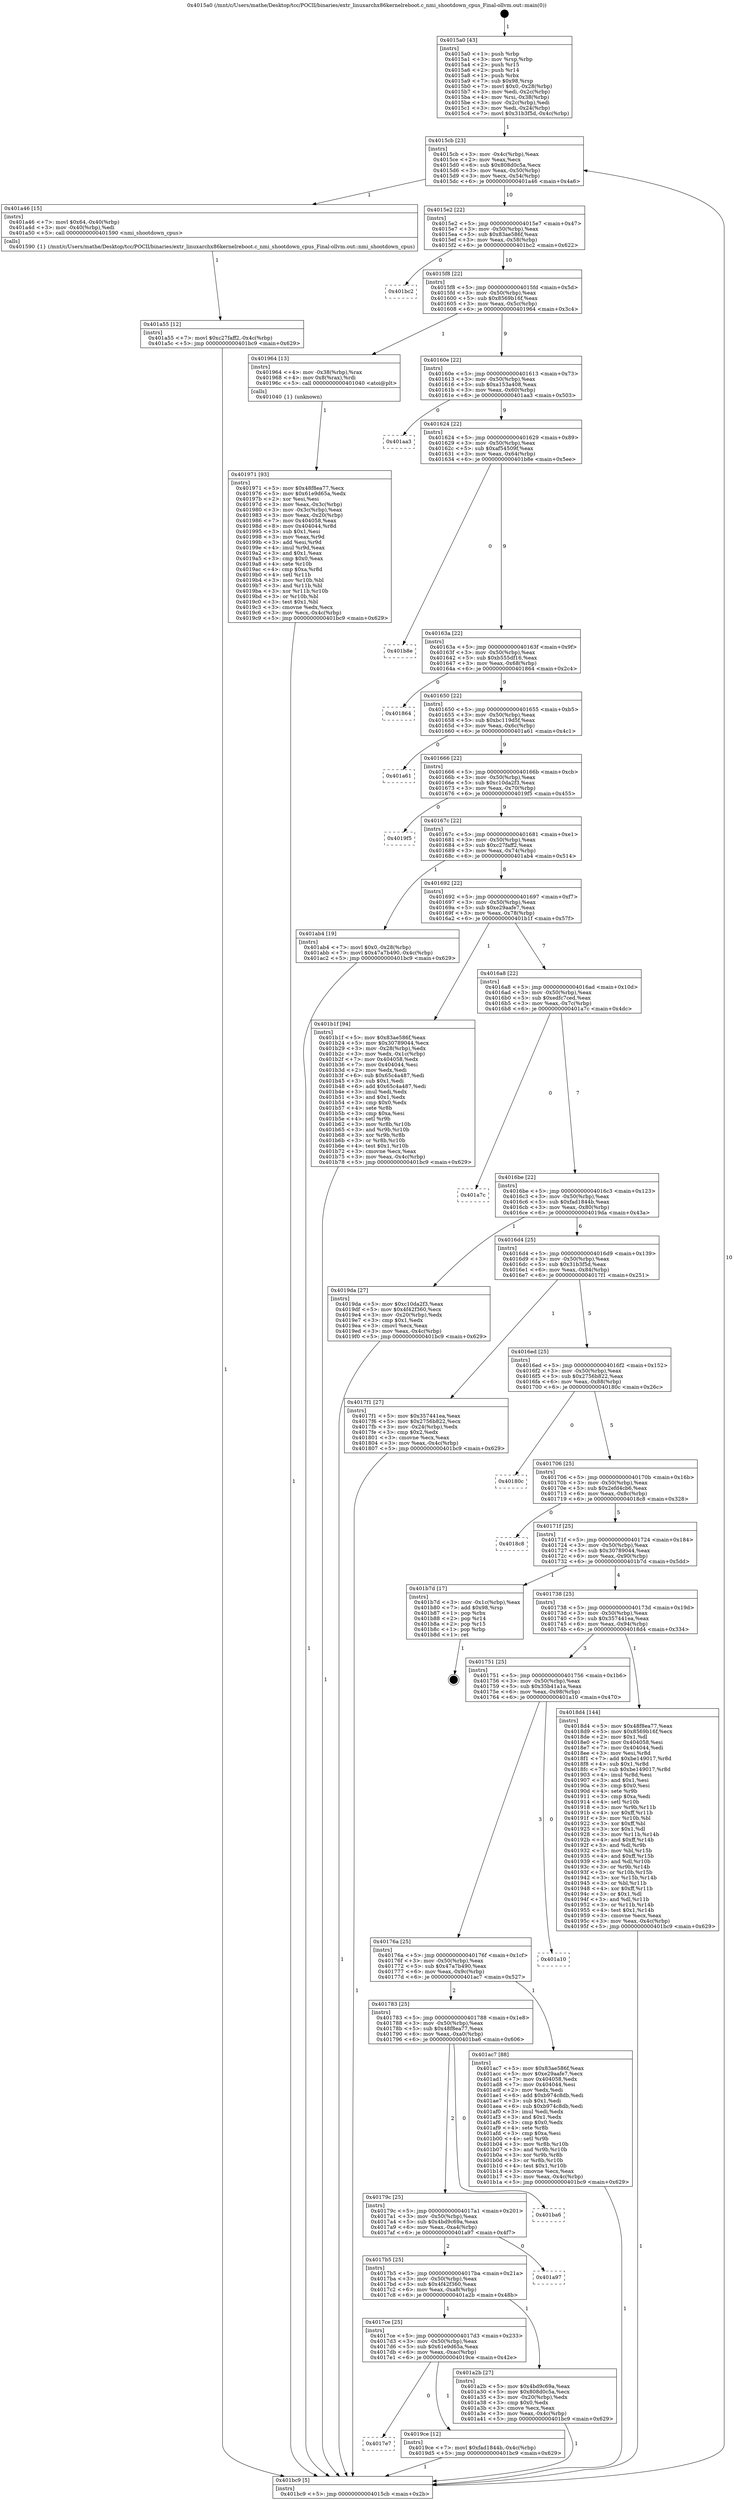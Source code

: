 digraph "0x4015a0" {
  label = "0x4015a0 (/mnt/c/Users/mathe/Desktop/tcc/POCII/binaries/extr_linuxarchx86kernelreboot.c_nmi_shootdown_cpus_Final-ollvm.out::main(0))"
  labelloc = "t"
  node[shape=record]

  Entry [label="",width=0.3,height=0.3,shape=circle,fillcolor=black,style=filled]
  "0x4015cb" [label="{
     0x4015cb [23]\l
     | [instrs]\l
     &nbsp;&nbsp;0x4015cb \<+3\>: mov -0x4c(%rbp),%eax\l
     &nbsp;&nbsp;0x4015ce \<+2\>: mov %eax,%ecx\l
     &nbsp;&nbsp;0x4015d0 \<+6\>: sub $0x808d0c5a,%ecx\l
     &nbsp;&nbsp;0x4015d6 \<+3\>: mov %eax,-0x50(%rbp)\l
     &nbsp;&nbsp;0x4015d9 \<+3\>: mov %ecx,-0x54(%rbp)\l
     &nbsp;&nbsp;0x4015dc \<+6\>: je 0000000000401a46 \<main+0x4a6\>\l
  }"]
  "0x401a46" [label="{
     0x401a46 [15]\l
     | [instrs]\l
     &nbsp;&nbsp;0x401a46 \<+7\>: movl $0x64,-0x40(%rbp)\l
     &nbsp;&nbsp;0x401a4d \<+3\>: mov -0x40(%rbp),%edi\l
     &nbsp;&nbsp;0x401a50 \<+5\>: call 0000000000401590 \<nmi_shootdown_cpus\>\l
     | [calls]\l
     &nbsp;&nbsp;0x401590 \{1\} (/mnt/c/Users/mathe/Desktop/tcc/POCII/binaries/extr_linuxarchx86kernelreboot.c_nmi_shootdown_cpus_Final-ollvm.out::nmi_shootdown_cpus)\l
  }"]
  "0x4015e2" [label="{
     0x4015e2 [22]\l
     | [instrs]\l
     &nbsp;&nbsp;0x4015e2 \<+5\>: jmp 00000000004015e7 \<main+0x47\>\l
     &nbsp;&nbsp;0x4015e7 \<+3\>: mov -0x50(%rbp),%eax\l
     &nbsp;&nbsp;0x4015ea \<+5\>: sub $0x83ae586f,%eax\l
     &nbsp;&nbsp;0x4015ef \<+3\>: mov %eax,-0x58(%rbp)\l
     &nbsp;&nbsp;0x4015f2 \<+6\>: je 0000000000401bc2 \<main+0x622\>\l
  }"]
  Exit [label="",width=0.3,height=0.3,shape=circle,fillcolor=black,style=filled,peripheries=2]
  "0x401bc2" [label="{
     0x401bc2\l
  }", style=dashed]
  "0x4015f8" [label="{
     0x4015f8 [22]\l
     | [instrs]\l
     &nbsp;&nbsp;0x4015f8 \<+5\>: jmp 00000000004015fd \<main+0x5d\>\l
     &nbsp;&nbsp;0x4015fd \<+3\>: mov -0x50(%rbp),%eax\l
     &nbsp;&nbsp;0x401600 \<+5\>: sub $0x8569b16f,%eax\l
     &nbsp;&nbsp;0x401605 \<+3\>: mov %eax,-0x5c(%rbp)\l
     &nbsp;&nbsp;0x401608 \<+6\>: je 0000000000401964 \<main+0x3c4\>\l
  }"]
  "0x401a55" [label="{
     0x401a55 [12]\l
     | [instrs]\l
     &nbsp;&nbsp;0x401a55 \<+7\>: movl $0xc27faff2,-0x4c(%rbp)\l
     &nbsp;&nbsp;0x401a5c \<+5\>: jmp 0000000000401bc9 \<main+0x629\>\l
  }"]
  "0x401964" [label="{
     0x401964 [13]\l
     | [instrs]\l
     &nbsp;&nbsp;0x401964 \<+4\>: mov -0x38(%rbp),%rax\l
     &nbsp;&nbsp;0x401968 \<+4\>: mov 0x8(%rax),%rdi\l
     &nbsp;&nbsp;0x40196c \<+5\>: call 0000000000401040 \<atoi@plt\>\l
     | [calls]\l
     &nbsp;&nbsp;0x401040 \{1\} (unknown)\l
  }"]
  "0x40160e" [label="{
     0x40160e [22]\l
     | [instrs]\l
     &nbsp;&nbsp;0x40160e \<+5\>: jmp 0000000000401613 \<main+0x73\>\l
     &nbsp;&nbsp;0x401613 \<+3\>: mov -0x50(%rbp),%eax\l
     &nbsp;&nbsp;0x401616 \<+5\>: sub $0xa153a408,%eax\l
     &nbsp;&nbsp;0x40161b \<+3\>: mov %eax,-0x60(%rbp)\l
     &nbsp;&nbsp;0x40161e \<+6\>: je 0000000000401aa3 \<main+0x503\>\l
  }"]
  "0x4017e7" [label="{
     0x4017e7\l
  }", style=dashed]
  "0x401aa3" [label="{
     0x401aa3\l
  }", style=dashed]
  "0x401624" [label="{
     0x401624 [22]\l
     | [instrs]\l
     &nbsp;&nbsp;0x401624 \<+5\>: jmp 0000000000401629 \<main+0x89\>\l
     &nbsp;&nbsp;0x401629 \<+3\>: mov -0x50(%rbp),%eax\l
     &nbsp;&nbsp;0x40162c \<+5\>: sub $0xaf54509f,%eax\l
     &nbsp;&nbsp;0x401631 \<+3\>: mov %eax,-0x64(%rbp)\l
     &nbsp;&nbsp;0x401634 \<+6\>: je 0000000000401b8e \<main+0x5ee\>\l
  }"]
  "0x4019ce" [label="{
     0x4019ce [12]\l
     | [instrs]\l
     &nbsp;&nbsp;0x4019ce \<+7\>: movl $0xfad1844b,-0x4c(%rbp)\l
     &nbsp;&nbsp;0x4019d5 \<+5\>: jmp 0000000000401bc9 \<main+0x629\>\l
  }"]
  "0x401b8e" [label="{
     0x401b8e\l
  }", style=dashed]
  "0x40163a" [label="{
     0x40163a [22]\l
     | [instrs]\l
     &nbsp;&nbsp;0x40163a \<+5\>: jmp 000000000040163f \<main+0x9f\>\l
     &nbsp;&nbsp;0x40163f \<+3\>: mov -0x50(%rbp),%eax\l
     &nbsp;&nbsp;0x401642 \<+5\>: sub $0xb555df16,%eax\l
     &nbsp;&nbsp;0x401647 \<+3\>: mov %eax,-0x68(%rbp)\l
     &nbsp;&nbsp;0x40164a \<+6\>: je 0000000000401864 \<main+0x2c4\>\l
  }"]
  "0x4017ce" [label="{
     0x4017ce [25]\l
     | [instrs]\l
     &nbsp;&nbsp;0x4017ce \<+5\>: jmp 00000000004017d3 \<main+0x233\>\l
     &nbsp;&nbsp;0x4017d3 \<+3\>: mov -0x50(%rbp),%eax\l
     &nbsp;&nbsp;0x4017d6 \<+5\>: sub $0x61e9d65a,%eax\l
     &nbsp;&nbsp;0x4017db \<+6\>: mov %eax,-0xac(%rbp)\l
     &nbsp;&nbsp;0x4017e1 \<+6\>: je 00000000004019ce \<main+0x42e\>\l
  }"]
  "0x401864" [label="{
     0x401864\l
  }", style=dashed]
  "0x401650" [label="{
     0x401650 [22]\l
     | [instrs]\l
     &nbsp;&nbsp;0x401650 \<+5\>: jmp 0000000000401655 \<main+0xb5\>\l
     &nbsp;&nbsp;0x401655 \<+3\>: mov -0x50(%rbp),%eax\l
     &nbsp;&nbsp;0x401658 \<+5\>: sub $0xbc119d5f,%eax\l
     &nbsp;&nbsp;0x40165d \<+3\>: mov %eax,-0x6c(%rbp)\l
     &nbsp;&nbsp;0x401660 \<+6\>: je 0000000000401a61 \<main+0x4c1\>\l
  }"]
  "0x401a2b" [label="{
     0x401a2b [27]\l
     | [instrs]\l
     &nbsp;&nbsp;0x401a2b \<+5\>: mov $0x4bd9c69a,%eax\l
     &nbsp;&nbsp;0x401a30 \<+5\>: mov $0x808d0c5a,%ecx\l
     &nbsp;&nbsp;0x401a35 \<+3\>: mov -0x20(%rbp),%edx\l
     &nbsp;&nbsp;0x401a38 \<+3\>: cmp $0x0,%edx\l
     &nbsp;&nbsp;0x401a3b \<+3\>: cmove %ecx,%eax\l
     &nbsp;&nbsp;0x401a3e \<+3\>: mov %eax,-0x4c(%rbp)\l
     &nbsp;&nbsp;0x401a41 \<+5\>: jmp 0000000000401bc9 \<main+0x629\>\l
  }"]
  "0x401a61" [label="{
     0x401a61\l
  }", style=dashed]
  "0x401666" [label="{
     0x401666 [22]\l
     | [instrs]\l
     &nbsp;&nbsp;0x401666 \<+5\>: jmp 000000000040166b \<main+0xcb\>\l
     &nbsp;&nbsp;0x40166b \<+3\>: mov -0x50(%rbp),%eax\l
     &nbsp;&nbsp;0x40166e \<+5\>: sub $0xc10da2f3,%eax\l
     &nbsp;&nbsp;0x401673 \<+3\>: mov %eax,-0x70(%rbp)\l
     &nbsp;&nbsp;0x401676 \<+6\>: je 00000000004019f5 \<main+0x455\>\l
  }"]
  "0x4017b5" [label="{
     0x4017b5 [25]\l
     | [instrs]\l
     &nbsp;&nbsp;0x4017b5 \<+5\>: jmp 00000000004017ba \<main+0x21a\>\l
     &nbsp;&nbsp;0x4017ba \<+3\>: mov -0x50(%rbp),%eax\l
     &nbsp;&nbsp;0x4017bd \<+5\>: sub $0x4f42f360,%eax\l
     &nbsp;&nbsp;0x4017c2 \<+6\>: mov %eax,-0xa8(%rbp)\l
     &nbsp;&nbsp;0x4017c8 \<+6\>: je 0000000000401a2b \<main+0x48b\>\l
  }"]
  "0x4019f5" [label="{
     0x4019f5\l
  }", style=dashed]
  "0x40167c" [label="{
     0x40167c [22]\l
     | [instrs]\l
     &nbsp;&nbsp;0x40167c \<+5\>: jmp 0000000000401681 \<main+0xe1\>\l
     &nbsp;&nbsp;0x401681 \<+3\>: mov -0x50(%rbp),%eax\l
     &nbsp;&nbsp;0x401684 \<+5\>: sub $0xc27faff2,%eax\l
     &nbsp;&nbsp;0x401689 \<+3\>: mov %eax,-0x74(%rbp)\l
     &nbsp;&nbsp;0x40168c \<+6\>: je 0000000000401ab4 \<main+0x514\>\l
  }"]
  "0x401a97" [label="{
     0x401a97\l
  }", style=dashed]
  "0x401ab4" [label="{
     0x401ab4 [19]\l
     | [instrs]\l
     &nbsp;&nbsp;0x401ab4 \<+7\>: movl $0x0,-0x28(%rbp)\l
     &nbsp;&nbsp;0x401abb \<+7\>: movl $0x47a7b490,-0x4c(%rbp)\l
     &nbsp;&nbsp;0x401ac2 \<+5\>: jmp 0000000000401bc9 \<main+0x629\>\l
  }"]
  "0x401692" [label="{
     0x401692 [22]\l
     | [instrs]\l
     &nbsp;&nbsp;0x401692 \<+5\>: jmp 0000000000401697 \<main+0xf7\>\l
     &nbsp;&nbsp;0x401697 \<+3\>: mov -0x50(%rbp),%eax\l
     &nbsp;&nbsp;0x40169a \<+5\>: sub $0xe29aafe7,%eax\l
     &nbsp;&nbsp;0x40169f \<+3\>: mov %eax,-0x78(%rbp)\l
     &nbsp;&nbsp;0x4016a2 \<+6\>: je 0000000000401b1f \<main+0x57f\>\l
  }"]
  "0x40179c" [label="{
     0x40179c [25]\l
     | [instrs]\l
     &nbsp;&nbsp;0x40179c \<+5\>: jmp 00000000004017a1 \<main+0x201\>\l
     &nbsp;&nbsp;0x4017a1 \<+3\>: mov -0x50(%rbp),%eax\l
     &nbsp;&nbsp;0x4017a4 \<+5\>: sub $0x4bd9c69a,%eax\l
     &nbsp;&nbsp;0x4017a9 \<+6\>: mov %eax,-0xa4(%rbp)\l
     &nbsp;&nbsp;0x4017af \<+6\>: je 0000000000401a97 \<main+0x4f7\>\l
  }"]
  "0x401b1f" [label="{
     0x401b1f [94]\l
     | [instrs]\l
     &nbsp;&nbsp;0x401b1f \<+5\>: mov $0x83ae586f,%eax\l
     &nbsp;&nbsp;0x401b24 \<+5\>: mov $0x30789044,%ecx\l
     &nbsp;&nbsp;0x401b29 \<+3\>: mov -0x28(%rbp),%edx\l
     &nbsp;&nbsp;0x401b2c \<+3\>: mov %edx,-0x1c(%rbp)\l
     &nbsp;&nbsp;0x401b2f \<+7\>: mov 0x404058,%edx\l
     &nbsp;&nbsp;0x401b36 \<+7\>: mov 0x404044,%esi\l
     &nbsp;&nbsp;0x401b3d \<+2\>: mov %edx,%edi\l
     &nbsp;&nbsp;0x401b3f \<+6\>: sub $0x65c4a487,%edi\l
     &nbsp;&nbsp;0x401b45 \<+3\>: sub $0x1,%edi\l
     &nbsp;&nbsp;0x401b48 \<+6\>: add $0x65c4a487,%edi\l
     &nbsp;&nbsp;0x401b4e \<+3\>: imul %edi,%edx\l
     &nbsp;&nbsp;0x401b51 \<+3\>: and $0x1,%edx\l
     &nbsp;&nbsp;0x401b54 \<+3\>: cmp $0x0,%edx\l
     &nbsp;&nbsp;0x401b57 \<+4\>: sete %r8b\l
     &nbsp;&nbsp;0x401b5b \<+3\>: cmp $0xa,%esi\l
     &nbsp;&nbsp;0x401b5e \<+4\>: setl %r9b\l
     &nbsp;&nbsp;0x401b62 \<+3\>: mov %r8b,%r10b\l
     &nbsp;&nbsp;0x401b65 \<+3\>: and %r9b,%r10b\l
     &nbsp;&nbsp;0x401b68 \<+3\>: xor %r9b,%r8b\l
     &nbsp;&nbsp;0x401b6b \<+3\>: or %r8b,%r10b\l
     &nbsp;&nbsp;0x401b6e \<+4\>: test $0x1,%r10b\l
     &nbsp;&nbsp;0x401b72 \<+3\>: cmovne %ecx,%eax\l
     &nbsp;&nbsp;0x401b75 \<+3\>: mov %eax,-0x4c(%rbp)\l
     &nbsp;&nbsp;0x401b78 \<+5\>: jmp 0000000000401bc9 \<main+0x629\>\l
  }"]
  "0x4016a8" [label="{
     0x4016a8 [22]\l
     | [instrs]\l
     &nbsp;&nbsp;0x4016a8 \<+5\>: jmp 00000000004016ad \<main+0x10d\>\l
     &nbsp;&nbsp;0x4016ad \<+3\>: mov -0x50(%rbp),%eax\l
     &nbsp;&nbsp;0x4016b0 \<+5\>: sub $0xedfc7ced,%eax\l
     &nbsp;&nbsp;0x4016b5 \<+3\>: mov %eax,-0x7c(%rbp)\l
     &nbsp;&nbsp;0x4016b8 \<+6\>: je 0000000000401a7c \<main+0x4dc\>\l
  }"]
  "0x401ba6" [label="{
     0x401ba6\l
  }", style=dashed]
  "0x401a7c" [label="{
     0x401a7c\l
  }", style=dashed]
  "0x4016be" [label="{
     0x4016be [22]\l
     | [instrs]\l
     &nbsp;&nbsp;0x4016be \<+5\>: jmp 00000000004016c3 \<main+0x123\>\l
     &nbsp;&nbsp;0x4016c3 \<+3\>: mov -0x50(%rbp),%eax\l
     &nbsp;&nbsp;0x4016c6 \<+5\>: sub $0xfad1844b,%eax\l
     &nbsp;&nbsp;0x4016cb \<+3\>: mov %eax,-0x80(%rbp)\l
     &nbsp;&nbsp;0x4016ce \<+6\>: je 00000000004019da \<main+0x43a\>\l
  }"]
  "0x401783" [label="{
     0x401783 [25]\l
     | [instrs]\l
     &nbsp;&nbsp;0x401783 \<+5\>: jmp 0000000000401788 \<main+0x1e8\>\l
     &nbsp;&nbsp;0x401788 \<+3\>: mov -0x50(%rbp),%eax\l
     &nbsp;&nbsp;0x40178b \<+5\>: sub $0x48f8ea77,%eax\l
     &nbsp;&nbsp;0x401790 \<+6\>: mov %eax,-0xa0(%rbp)\l
     &nbsp;&nbsp;0x401796 \<+6\>: je 0000000000401ba6 \<main+0x606\>\l
  }"]
  "0x4019da" [label="{
     0x4019da [27]\l
     | [instrs]\l
     &nbsp;&nbsp;0x4019da \<+5\>: mov $0xc10da2f3,%eax\l
     &nbsp;&nbsp;0x4019df \<+5\>: mov $0x4f42f360,%ecx\l
     &nbsp;&nbsp;0x4019e4 \<+3\>: mov -0x20(%rbp),%edx\l
     &nbsp;&nbsp;0x4019e7 \<+3\>: cmp $0x1,%edx\l
     &nbsp;&nbsp;0x4019ea \<+3\>: cmovl %ecx,%eax\l
     &nbsp;&nbsp;0x4019ed \<+3\>: mov %eax,-0x4c(%rbp)\l
     &nbsp;&nbsp;0x4019f0 \<+5\>: jmp 0000000000401bc9 \<main+0x629\>\l
  }"]
  "0x4016d4" [label="{
     0x4016d4 [25]\l
     | [instrs]\l
     &nbsp;&nbsp;0x4016d4 \<+5\>: jmp 00000000004016d9 \<main+0x139\>\l
     &nbsp;&nbsp;0x4016d9 \<+3\>: mov -0x50(%rbp),%eax\l
     &nbsp;&nbsp;0x4016dc \<+5\>: sub $0x31b3f5d,%eax\l
     &nbsp;&nbsp;0x4016e1 \<+6\>: mov %eax,-0x84(%rbp)\l
     &nbsp;&nbsp;0x4016e7 \<+6\>: je 00000000004017f1 \<main+0x251\>\l
  }"]
  "0x401ac7" [label="{
     0x401ac7 [88]\l
     | [instrs]\l
     &nbsp;&nbsp;0x401ac7 \<+5\>: mov $0x83ae586f,%eax\l
     &nbsp;&nbsp;0x401acc \<+5\>: mov $0xe29aafe7,%ecx\l
     &nbsp;&nbsp;0x401ad1 \<+7\>: mov 0x404058,%edx\l
     &nbsp;&nbsp;0x401ad8 \<+7\>: mov 0x404044,%esi\l
     &nbsp;&nbsp;0x401adf \<+2\>: mov %edx,%edi\l
     &nbsp;&nbsp;0x401ae1 \<+6\>: add $0xb974c8db,%edi\l
     &nbsp;&nbsp;0x401ae7 \<+3\>: sub $0x1,%edi\l
     &nbsp;&nbsp;0x401aea \<+6\>: sub $0xb974c8db,%edi\l
     &nbsp;&nbsp;0x401af0 \<+3\>: imul %edi,%edx\l
     &nbsp;&nbsp;0x401af3 \<+3\>: and $0x1,%edx\l
     &nbsp;&nbsp;0x401af6 \<+3\>: cmp $0x0,%edx\l
     &nbsp;&nbsp;0x401af9 \<+4\>: sete %r8b\l
     &nbsp;&nbsp;0x401afd \<+3\>: cmp $0xa,%esi\l
     &nbsp;&nbsp;0x401b00 \<+4\>: setl %r9b\l
     &nbsp;&nbsp;0x401b04 \<+3\>: mov %r8b,%r10b\l
     &nbsp;&nbsp;0x401b07 \<+3\>: and %r9b,%r10b\l
     &nbsp;&nbsp;0x401b0a \<+3\>: xor %r9b,%r8b\l
     &nbsp;&nbsp;0x401b0d \<+3\>: or %r8b,%r10b\l
     &nbsp;&nbsp;0x401b10 \<+4\>: test $0x1,%r10b\l
     &nbsp;&nbsp;0x401b14 \<+3\>: cmovne %ecx,%eax\l
     &nbsp;&nbsp;0x401b17 \<+3\>: mov %eax,-0x4c(%rbp)\l
     &nbsp;&nbsp;0x401b1a \<+5\>: jmp 0000000000401bc9 \<main+0x629\>\l
  }"]
  "0x4017f1" [label="{
     0x4017f1 [27]\l
     | [instrs]\l
     &nbsp;&nbsp;0x4017f1 \<+5\>: mov $0x357441ea,%eax\l
     &nbsp;&nbsp;0x4017f6 \<+5\>: mov $0x2756b822,%ecx\l
     &nbsp;&nbsp;0x4017fb \<+3\>: mov -0x24(%rbp),%edx\l
     &nbsp;&nbsp;0x4017fe \<+3\>: cmp $0x2,%edx\l
     &nbsp;&nbsp;0x401801 \<+3\>: cmovne %ecx,%eax\l
     &nbsp;&nbsp;0x401804 \<+3\>: mov %eax,-0x4c(%rbp)\l
     &nbsp;&nbsp;0x401807 \<+5\>: jmp 0000000000401bc9 \<main+0x629\>\l
  }"]
  "0x4016ed" [label="{
     0x4016ed [25]\l
     | [instrs]\l
     &nbsp;&nbsp;0x4016ed \<+5\>: jmp 00000000004016f2 \<main+0x152\>\l
     &nbsp;&nbsp;0x4016f2 \<+3\>: mov -0x50(%rbp),%eax\l
     &nbsp;&nbsp;0x4016f5 \<+5\>: sub $0x2756b822,%eax\l
     &nbsp;&nbsp;0x4016fa \<+6\>: mov %eax,-0x88(%rbp)\l
     &nbsp;&nbsp;0x401700 \<+6\>: je 000000000040180c \<main+0x26c\>\l
  }"]
  "0x401bc9" [label="{
     0x401bc9 [5]\l
     | [instrs]\l
     &nbsp;&nbsp;0x401bc9 \<+5\>: jmp 00000000004015cb \<main+0x2b\>\l
  }"]
  "0x4015a0" [label="{
     0x4015a0 [43]\l
     | [instrs]\l
     &nbsp;&nbsp;0x4015a0 \<+1\>: push %rbp\l
     &nbsp;&nbsp;0x4015a1 \<+3\>: mov %rsp,%rbp\l
     &nbsp;&nbsp;0x4015a4 \<+2\>: push %r15\l
     &nbsp;&nbsp;0x4015a6 \<+2\>: push %r14\l
     &nbsp;&nbsp;0x4015a8 \<+1\>: push %rbx\l
     &nbsp;&nbsp;0x4015a9 \<+7\>: sub $0x98,%rsp\l
     &nbsp;&nbsp;0x4015b0 \<+7\>: movl $0x0,-0x28(%rbp)\l
     &nbsp;&nbsp;0x4015b7 \<+3\>: mov %edi,-0x2c(%rbp)\l
     &nbsp;&nbsp;0x4015ba \<+4\>: mov %rsi,-0x38(%rbp)\l
     &nbsp;&nbsp;0x4015be \<+3\>: mov -0x2c(%rbp),%edi\l
     &nbsp;&nbsp;0x4015c1 \<+3\>: mov %edi,-0x24(%rbp)\l
     &nbsp;&nbsp;0x4015c4 \<+7\>: movl $0x31b3f5d,-0x4c(%rbp)\l
  }"]
  "0x40176a" [label="{
     0x40176a [25]\l
     | [instrs]\l
     &nbsp;&nbsp;0x40176a \<+5\>: jmp 000000000040176f \<main+0x1cf\>\l
     &nbsp;&nbsp;0x40176f \<+3\>: mov -0x50(%rbp),%eax\l
     &nbsp;&nbsp;0x401772 \<+5\>: sub $0x47a7b490,%eax\l
     &nbsp;&nbsp;0x401777 \<+6\>: mov %eax,-0x9c(%rbp)\l
     &nbsp;&nbsp;0x40177d \<+6\>: je 0000000000401ac7 \<main+0x527\>\l
  }"]
  "0x40180c" [label="{
     0x40180c\l
  }", style=dashed]
  "0x401706" [label="{
     0x401706 [25]\l
     | [instrs]\l
     &nbsp;&nbsp;0x401706 \<+5\>: jmp 000000000040170b \<main+0x16b\>\l
     &nbsp;&nbsp;0x40170b \<+3\>: mov -0x50(%rbp),%eax\l
     &nbsp;&nbsp;0x40170e \<+5\>: sub $0x2efd4cb6,%eax\l
     &nbsp;&nbsp;0x401713 \<+6\>: mov %eax,-0x8c(%rbp)\l
     &nbsp;&nbsp;0x401719 \<+6\>: je 00000000004018c8 \<main+0x328\>\l
  }"]
  "0x401a10" [label="{
     0x401a10\l
  }", style=dashed]
  "0x4018c8" [label="{
     0x4018c8\l
  }", style=dashed]
  "0x40171f" [label="{
     0x40171f [25]\l
     | [instrs]\l
     &nbsp;&nbsp;0x40171f \<+5\>: jmp 0000000000401724 \<main+0x184\>\l
     &nbsp;&nbsp;0x401724 \<+3\>: mov -0x50(%rbp),%eax\l
     &nbsp;&nbsp;0x401727 \<+5\>: sub $0x30789044,%eax\l
     &nbsp;&nbsp;0x40172c \<+6\>: mov %eax,-0x90(%rbp)\l
     &nbsp;&nbsp;0x401732 \<+6\>: je 0000000000401b7d \<main+0x5dd\>\l
  }"]
  "0x401971" [label="{
     0x401971 [93]\l
     | [instrs]\l
     &nbsp;&nbsp;0x401971 \<+5\>: mov $0x48f8ea77,%ecx\l
     &nbsp;&nbsp;0x401976 \<+5\>: mov $0x61e9d65a,%edx\l
     &nbsp;&nbsp;0x40197b \<+2\>: xor %esi,%esi\l
     &nbsp;&nbsp;0x40197d \<+3\>: mov %eax,-0x3c(%rbp)\l
     &nbsp;&nbsp;0x401980 \<+3\>: mov -0x3c(%rbp),%eax\l
     &nbsp;&nbsp;0x401983 \<+3\>: mov %eax,-0x20(%rbp)\l
     &nbsp;&nbsp;0x401986 \<+7\>: mov 0x404058,%eax\l
     &nbsp;&nbsp;0x40198d \<+8\>: mov 0x404044,%r8d\l
     &nbsp;&nbsp;0x401995 \<+3\>: sub $0x1,%esi\l
     &nbsp;&nbsp;0x401998 \<+3\>: mov %eax,%r9d\l
     &nbsp;&nbsp;0x40199b \<+3\>: add %esi,%r9d\l
     &nbsp;&nbsp;0x40199e \<+4\>: imul %r9d,%eax\l
     &nbsp;&nbsp;0x4019a2 \<+3\>: and $0x1,%eax\l
     &nbsp;&nbsp;0x4019a5 \<+3\>: cmp $0x0,%eax\l
     &nbsp;&nbsp;0x4019a8 \<+4\>: sete %r10b\l
     &nbsp;&nbsp;0x4019ac \<+4\>: cmp $0xa,%r8d\l
     &nbsp;&nbsp;0x4019b0 \<+4\>: setl %r11b\l
     &nbsp;&nbsp;0x4019b4 \<+3\>: mov %r10b,%bl\l
     &nbsp;&nbsp;0x4019b7 \<+3\>: and %r11b,%bl\l
     &nbsp;&nbsp;0x4019ba \<+3\>: xor %r11b,%r10b\l
     &nbsp;&nbsp;0x4019bd \<+3\>: or %r10b,%bl\l
     &nbsp;&nbsp;0x4019c0 \<+3\>: test $0x1,%bl\l
     &nbsp;&nbsp;0x4019c3 \<+3\>: cmovne %edx,%ecx\l
     &nbsp;&nbsp;0x4019c6 \<+3\>: mov %ecx,-0x4c(%rbp)\l
     &nbsp;&nbsp;0x4019c9 \<+5\>: jmp 0000000000401bc9 \<main+0x629\>\l
  }"]
  "0x401b7d" [label="{
     0x401b7d [17]\l
     | [instrs]\l
     &nbsp;&nbsp;0x401b7d \<+3\>: mov -0x1c(%rbp),%eax\l
     &nbsp;&nbsp;0x401b80 \<+7\>: add $0x98,%rsp\l
     &nbsp;&nbsp;0x401b87 \<+1\>: pop %rbx\l
     &nbsp;&nbsp;0x401b88 \<+2\>: pop %r14\l
     &nbsp;&nbsp;0x401b8a \<+2\>: pop %r15\l
     &nbsp;&nbsp;0x401b8c \<+1\>: pop %rbp\l
     &nbsp;&nbsp;0x401b8d \<+1\>: ret\l
  }"]
  "0x401738" [label="{
     0x401738 [25]\l
     | [instrs]\l
     &nbsp;&nbsp;0x401738 \<+5\>: jmp 000000000040173d \<main+0x19d\>\l
     &nbsp;&nbsp;0x40173d \<+3\>: mov -0x50(%rbp),%eax\l
     &nbsp;&nbsp;0x401740 \<+5\>: sub $0x357441ea,%eax\l
     &nbsp;&nbsp;0x401745 \<+6\>: mov %eax,-0x94(%rbp)\l
     &nbsp;&nbsp;0x40174b \<+6\>: je 00000000004018d4 \<main+0x334\>\l
  }"]
  "0x401751" [label="{
     0x401751 [25]\l
     | [instrs]\l
     &nbsp;&nbsp;0x401751 \<+5\>: jmp 0000000000401756 \<main+0x1b6\>\l
     &nbsp;&nbsp;0x401756 \<+3\>: mov -0x50(%rbp),%eax\l
     &nbsp;&nbsp;0x401759 \<+5\>: sub $0x35b41a1a,%eax\l
     &nbsp;&nbsp;0x40175e \<+6\>: mov %eax,-0x98(%rbp)\l
     &nbsp;&nbsp;0x401764 \<+6\>: je 0000000000401a10 \<main+0x470\>\l
  }"]
  "0x4018d4" [label="{
     0x4018d4 [144]\l
     | [instrs]\l
     &nbsp;&nbsp;0x4018d4 \<+5\>: mov $0x48f8ea77,%eax\l
     &nbsp;&nbsp;0x4018d9 \<+5\>: mov $0x8569b16f,%ecx\l
     &nbsp;&nbsp;0x4018de \<+2\>: mov $0x1,%dl\l
     &nbsp;&nbsp;0x4018e0 \<+7\>: mov 0x404058,%esi\l
     &nbsp;&nbsp;0x4018e7 \<+7\>: mov 0x404044,%edi\l
     &nbsp;&nbsp;0x4018ee \<+3\>: mov %esi,%r8d\l
     &nbsp;&nbsp;0x4018f1 \<+7\>: add $0xbe149017,%r8d\l
     &nbsp;&nbsp;0x4018f8 \<+4\>: sub $0x1,%r8d\l
     &nbsp;&nbsp;0x4018fc \<+7\>: sub $0xbe149017,%r8d\l
     &nbsp;&nbsp;0x401903 \<+4\>: imul %r8d,%esi\l
     &nbsp;&nbsp;0x401907 \<+3\>: and $0x1,%esi\l
     &nbsp;&nbsp;0x40190a \<+3\>: cmp $0x0,%esi\l
     &nbsp;&nbsp;0x40190d \<+4\>: sete %r9b\l
     &nbsp;&nbsp;0x401911 \<+3\>: cmp $0xa,%edi\l
     &nbsp;&nbsp;0x401914 \<+4\>: setl %r10b\l
     &nbsp;&nbsp;0x401918 \<+3\>: mov %r9b,%r11b\l
     &nbsp;&nbsp;0x40191b \<+4\>: xor $0xff,%r11b\l
     &nbsp;&nbsp;0x40191f \<+3\>: mov %r10b,%bl\l
     &nbsp;&nbsp;0x401922 \<+3\>: xor $0xff,%bl\l
     &nbsp;&nbsp;0x401925 \<+3\>: xor $0x1,%dl\l
     &nbsp;&nbsp;0x401928 \<+3\>: mov %r11b,%r14b\l
     &nbsp;&nbsp;0x40192b \<+4\>: and $0xff,%r14b\l
     &nbsp;&nbsp;0x40192f \<+3\>: and %dl,%r9b\l
     &nbsp;&nbsp;0x401932 \<+3\>: mov %bl,%r15b\l
     &nbsp;&nbsp;0x401935 \<+4\>: and $0xff,%r15b\l
     &nbsp;&nbsp;0x401939 \<+3\>: and %dl,%r10b\l
     &nbsp;&nbsp;0x40193c \<+3\>: or %r9b,%r14b\l
     &nbsp;&nbsp;0x40193f \<+3\>: or %r10b,%r15b\l
     &nbsp;&nbsp;0x401942 \<+3\>: xor %r15b,%r14b\l
     &nbsp;&nbsp;0x401945 \<+3\>: or %bl,%r11b\l
     &nbsp;&nbsp;0x401948 \<+4\>: xor $0xff,%r11b\l
     &nbsp;&nbsp;0x40194c \<+3\>: or $0x1,%dl\l
     &nbsp;&nbsp;0x40194f \<+3\>: and %dl,%r11b\l
     &nbsp;&nbsp;0x401952 \<+3\>: or %r11b,%r14b\l
     &nbsp;&nbsp;0x401955 \<+4\>: test $0x1,%r14b\l
     &nbsp;&nbsp;0x401959 \<+3\>: cmovne %ecx,%eax\l
     &nbsp;&nbsp;0x40195c \<+3\>: mov %eax,-0x4c(%rbp)\l
     &nbsp;&nbsp;0x40195f \<+5\>: jmp 0000000000401bc9 \<main+0x629\>\l
  }"]
  Entry -> "0x4015a0" [label=" 1"]
  "0x4015cb" -> "0x401a46" [label=" 1"]
  "0x4015cb" -> "0x4015e2" [label=" 10"]
  "0x401b7d" -> Exit [label=" 1"]
  "0x4015e2" -> "0x401bc2" [label=" 0"]
  "0x4015e2" -> "0x4015f8" [label=" 10"]
  "0x401b1f" -> "0x401bc9" [label=" 1"]
  "0x4015f8" -> "0x401964" [label=" 1"]
  "0x4015f8" -> "0x40160e" [label=" 9"]
  "0x401ac7" -> "0x401bc9" [label=" 1"]
  "0x40160e" -> "0x401aa3" [label=" 0"]
  "0x40160e" -> "0x401624" [label=" 9"]
  "0x401ab4" -> "0x401bc9" [label=" 1"]
  "0x401624" -> "0x401b8e" [label=" 0"]
  "0x401624" -> "0x40163a" [label=" 9"]
  "0x401a55" -> "0x401bc9" [label=" 1"]
  "0x40163a" -> "0x401864" [label=" 0"]
  "0x40163a" -> "0x401650" [label=" 9"]
  "0x401a2b" -> "0x401bc9" [label=" 1"]
  "0x401650" -> "0x401a61" [label=" 0"]
  "0x401650" -> "0x401666" [label=" 9"]
  "0x4019da" -> "0x401bc9" [label=" 1"]
  "0x401666" -> "0x4019f5" [label=" 0"]
  "0x401666" -> "0x40167c" [label=" 9"]
  "0x4017ce" -> "0x4017e7" [label=" 0"]
  "0x40167c" -> "0x401ab4" [label=" 1"]
  "0x40167c" -> "0x401692" [label=" 8"]
  "0x4017ce" -> "0x4019ce" [label=" 1"]
  "0x401692" -> "0x401b1f" [label=" 1"]
  "0x401692" -> "0x4016a8" [label=" 7"]
  "0x4017b5" -> "0x4017ce" [label=" 1"]
  "0x4016a8" -> "0x401a7c" [label=" 0"]
  "0x4016a8" -> "0x4016be" [label=" 7"]
  "0x4017b5" -> "0x401a2b" [label=" 1"]
  "0x4016be" -> "0x4019da" [label=" 1"]
  "0x4016be" -> "0x4016d4" [label=" 6"]
  "0x40179c" -> "0x4017b5" [label=" 2"]
  "0x4016d4" -> "0x4017f1" [label=" 1"]
  "0x4016d4" -> "0x4016ed" [label=" 5"]
  "0x4017f1" -> "0x401bc9" [label=" 1"]
  "0x4015a0" -> "0x4015cb" [label=" 1"]
  "0x401bc9" -> "0x4015cb" [label=" 10"]
  "0x40179c" -> "0x401a97" [label=" 0"]
  "0x4016ed" -> "0x40180c" [label=" 0"]
  "0x4016ed" -> "0x401706" [label=" 5"]
  "0x401783" -> "0x40179c" [label=" 2"]
  "0x401706" -> "0x4018c8" [label=" 0"]
  "0x401706" -> "0x40171f" [label=" 5"]
  "0x401783" -> "0x401ba6" [label=" 0"]
  "0x40171f" -> "0x401b7d" [label=" 1"]
  "0x40171f" -> "0x401738" [label=" 4"]
  "0x40176a" -> "0x401783" [label=" 2"]
  "0x401738" -> "0x4018d4" [label=" 1"]
  "0x401738" -> "0x401751" [label=" 3"]
  "0x4018d4" -> "0x401bc9" [label=" 1"]
  "0x401964" -> "0x401971" [label=" 1"]
  "0x401971" -> "0x401bc9" [label=" 1"]
  "0x4019ce" -> "0x401bc9" [label=" 1"]
  "0x401751" -> "0x401a10" [label=" 0"]
  "0x401751" -> "0x40176a" [label=" 3"]
  "0x401a46" -> "0x401a55" [label=" 1"]
  "0x40176a" -> "0x401ac7" [label=" 1"]
}
